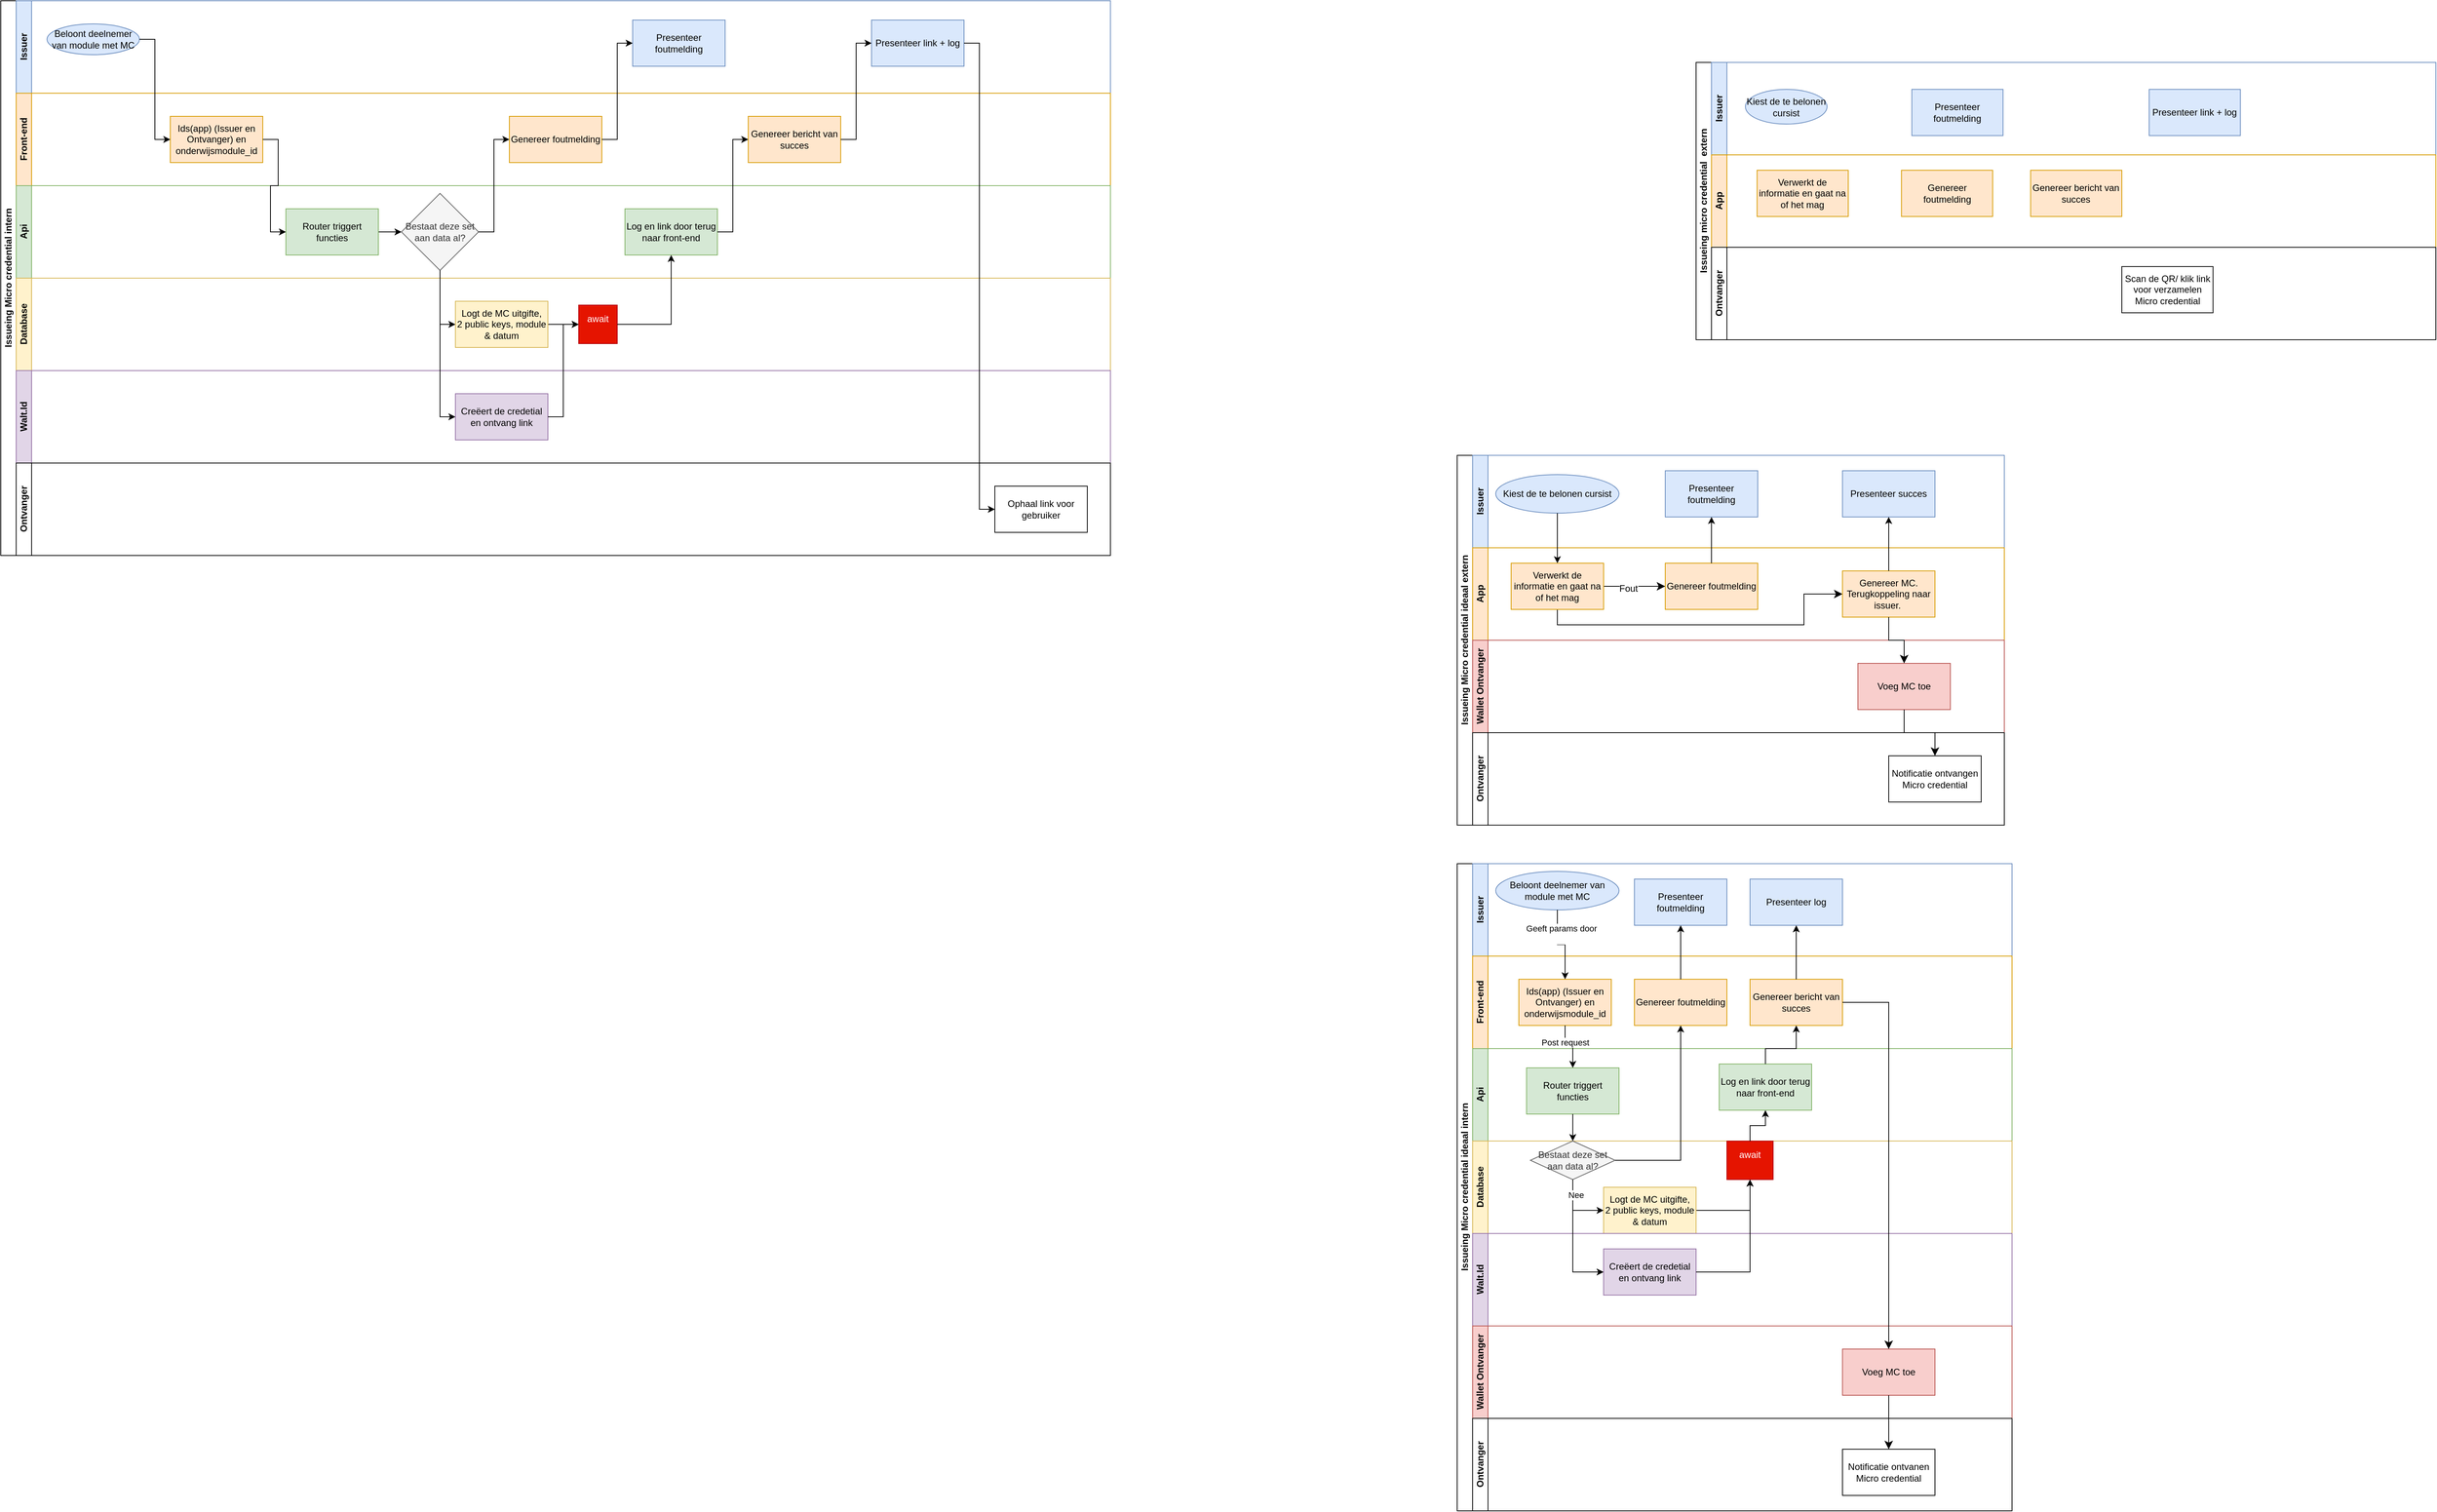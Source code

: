 <mxfile version="24.4.12" type="github">
  <diagram name="Pagina-1" id="NsCIWlI-wsy2xXNKLtzi">
    <mxGraphModel dx="1551" dy="253" grid="1" gridSize="10" guides="1" tooltips="1" connect="1" arrows="1" fold="1" page="1" pageScale="1" pageWidth="827" pageHeight="1169" math="0" shadow="0">
      <root>
        <mxCell id="0" />
        <mxCell id="1" parent="0" />
        <mxCell id="zvpY97_QarNmOb90CFdL-1" value="Issueing Micro credential intern" style="swimlane;childLayout=stackLayout;resizeParent=1;resizeParentMax=0;horizontal=0;startSize=20;horizontalStack=0;html=1;" parent="1" vertex="1">
          <mxGeometry x="-720" y="360" width="1440" height="720" as="geometry" />
        </mxCell>
        <mxCell id="zvpY97_QarNmOb90CFdL-2" value="Issuer" style="swimlane;startSize=20;horizontal=0;html=1;fillColor=#dae8fc;strokeColor=#6c8ebf;" parent="zvpY97_QarNmOb90CFdL-1" vertex="1">
          <mxGeometry x="20" width="1420" height="120" as="geometry" />
        </mxCell>
        <mxCell id="zvpY97_QarNmOb90CFdL-3" value="Beloont deelnemer van module met MC" style="ellipse;whiteSpace=wrap;html=1;fillColor=#dae8fc;strokeColor=#6c8ebf;" parent="zvpY97_QarNmOb90CFdL-2" vertex="1">
          <mxGeometry x="40" y="30" width="120" height="40" as="geometry" />
        </mxCell>
        <mxCell id="zvpY97_QarNmOb90CFdL-4" value="Presenteer foutmelding" style="whiteSpace=wrap;html=1;fillColor=#dae8fc;strokeColor=#6c8ebf;rounded=0;" parent="zvpY97_QarNmOb90CFdL-2" vertex="1">
          <mxGeometry x="800" y="25" width="120" height="60" as="geometry" />
        </mxCell>
        <mxCell id="zvpY97_QarNmOb90CFdL-5" value="Presenteer link + log" style="whiteSpace=wrap;html=1;fillColor=#dae8fc;strokeColor=#6c8ebf;rounded=0;" parent="zvpY97_QarNmOb90CFdL-2" vertex="1">
          <mxGeometry x="1110" y="25" width="120" height="60" as="geometry" />
        </mxCell>
        <mxCell id="zvpY97_QarNmOb90CFdL-6" value="Front-end" style="swimlane;startSize=20;horizontal=0;html=1;fillColor=#ffe6cc;strokeColor=#d79b00;" parent="zvpY97_QarNmOb90CFdL-1" vertex="1">
          <mxGeometry x="20" y="120" width="1420" height="120" as="geometry" />
        </mxCell>
        <mxCell id="zvpY97_QarNmOb90CFdL-7" value="Ids(app) (Issuer en Ontvanger) en onderwijsmodule_id" style="rounded=0;whiteSpace=wrap;html=1;fillColor=#ffe6cc;strokeColor=#d79b00;" parent="zvpY97_QarNmOb90CFdL-6" vertex="1">
          <mxGeometry x="200" y="30" width="120" height="60" as="geometry" />
        </mxCell>
        <mxCell id="zvpY97_QarNmOb90CFdL-8" value="Genereer foutmelding" style="whiteSpace=wrap;html=1;fillColor=#ffe6cc;strokeColor=#d79b00;rounded=0;" parent="zvpY97_QarNmOb90CFdL-6" vertex="1">
          <mxGeometry x="640" y="30" width="120" height="60" as="geometry" />
        </mxCell>
        <mxCell id="zvpY97_QarNmOb90CFdL-9" value="Genereer bericht van succes" style="whiteSpace=wrap;html=1;fillColor=#ffe6cc;strokeColor=#d79b00;rounded=0;" parent="zvpY97_QarNmOb90CFdL-6" vertex="1">
          <mxGeometry x="950" y="30" width="120" height="60" as="geometry" />
        </mxCell>
        <mxCell id="zvpY97_QarNmOb90CFdL-11" value="Api" style="swimlane;startSize=20;horizontal=0;html=1;fillColor=#d5e8d4;strokeColor=#82b366;" parent="zvpY97_QarNmOb90CFdL-1" vertex="1">
          <mxGeometry x="20" y="240" width="1420" height="120" as="geometry" />
        </mxCell>
        <mxCell id="EHAu2jdZxgm3HHLdkp7--11" style="edgeStyle=orthogonalEdgeStyle;rounded=0;orthogonalLoop=1;jettySize=auto;html=1;entryX=0;entryY=0.5;entryDx=0;entryDy=0;" edge="1" parent="zvpY97_QarNmOb90CFdL-11" source="zvpY97_QarNmOb90CFdL-14" target="zvpY97_QarNmOb90CFdL-19">
          <mxGeometry relative="1" as="geometry" />
        </mxCell>
        <mxCell id="zvpY97_QarNmOb90CFdL-14" value="Router triggert functies" style="rounded=0;whiteSpace=wrap;html=1;fillColor=#d5e8d4;strokeColor=#82b366;" parent="zvpY97_QarNmOb90CFdL-11" vertex="1">
          <mxGeometry x="350" y="30" width="120" height="60" as="geometry" />
        </mxCell>
        <mxCell id="zvpY97_QarNmOb90CFdL-15" value="Log en link door terug naar front-end" style="whiteSpace=wrap;html=1;fillColor=#d5e8d4;strokeColor=#82b366;rounded=0;" parent="zvpY97_QarNmOb90CFdL-11" vertex="1">
          <mxGeometry x="790" y="30" width="120" height="60" as="geometry" />
        </mxCell>
        <mxCell id="zvpY97_QarNmOb90CFdL-19" value="Bestaat deze set aan data al?" style="rhombus;whiteSpace=wrap;html=1;fillColor=#f5f5f5;strokeColor=#666666;rounded=0;fontColor=#333333;" parent="zvpY97_QarNmOb90CFdL-11" vertex="1">
          <mxGeometry x="500" y="10" width="100" height="100" as="geometry" />
        </mxCell>
        <mxCell id="zvpY97_QarNmOb90CFdL-16" value="Database" style="swimlane;startSize=20;horizontal=0;html=1;fillColor=#fff2cc;strokeColor=#d6b656;" parent="zvpY97_QarNmOb90CFdL-1" vertex="1">
          <mxGeometry x="20" y="360" width="1420" height="120" as="geometry" />
        </mxCell>
        <mxCell id="EHAu2jdZxgm3HHLdkp7--20" value="" style="edgeStyle=orthogonalEdgeStyle;rounded=0;orthogonalLoop=1;jettySize=auto;html=1;" edge="1" parent="zvpY97_QarNmOb90CFdL-16" source="zvpY97_QarNmOb90CFdL-18" target="zvpY97_QarNmOb90CFdL-21">
          <mxGeometry relative="1" as="geometry" />
        </mxCell>
        <mxCell id="zvpY97_QarNmOb90CFdL-18" value="Logt de MC uitgifte,&lt;br&gt;2 public keys, module &amp;amp;&amp;nbsp;&lt;span style=&quot;background-color: initial;&quot;&gt;datum&lt;/span&gt;" style="rounded=0;whiteSpace=wrap;html=1;fillColor=#fff2cc;strokeColor=#d6b656;" parent="zvpY97_QarNmOb90CFdL-16" vertex="1">
          <mxGeometry x="570" y="30" width="120" height="60" as="geometry" />
        </mxCell>
        <mxCell id="zvpY97_QarNmOb90CFdL-21" value="await&lt;div&gt;&lt;br&gt;&lt;/div&gt;" style="whiteSpace=wrap;html=1;fillColor=#e51400;strokeColor=#B20000;rounded=0;fontColor=#ffffff;" parent="zvpY97_QarNmOb90CFdL-16" vertex="1">
          <mxGeometry x="730" y="35" width="50" height="50" as="geometry" />
        </mxCell>
        <mxCell id="zvpY97_QarNmOb90CFdL-22" value="Walt.Id" style="swimlane;startSize=20;horizontal=0;html=1;fillColor=#e1d5e7;strokeColor=#9673a6;" parent="zvpY97_QarNmOb90CFdL-1" vertex="1">
          <mxGeometry x="20" y="480" width="1420" height="120" as="geometry" />
        </mxCell>
        <mxCell id="zvpY97_QarNmOb90CFdL-23" value="Creëert de credetial en ontvang link" style="rounded=0;whiteSpace=wrap;html=1;fillColor=#e1d5e7;strokeColor=#9673a6;" parent="zvpY97_QarNmOb90CFdL-22" vertex="1">
          <mxGeometry x="570" y="30" width="120" height="60" as="geometry" />
        </mxCell>
        <mxCell id="zvpY97_QarNmOb90CFdL-24" value="&lt;span style=&quot;color: rgb(0, 0, 0); font-family: Helvetica; font-size: 12px; font-style: normal; font-variant-ligatures: normal; font-variant-caps: normal; font-weight: 700; letter-spacing: normal; orphans: 2; text-align: center; text-indent: 0px; text-transform: none; widows: 2; word-spacing: 0px; -webkit-text-stroke-width: 0px; white-space: nowrap; background-color: rgb(251, 251, 251); text-decoration-thickness: initial; text-decoration-style: initial; text-decoration-color: initial; display: inline !important; float: none;&quot;&gt;Ontvanger&lt;/span&gt;" style="swimlane;startSize=20;horizontal=0;html=1;" parent="zvpY97_QarNmOb90CFdL-1" vertex="1">
          <mxGeometry x="20" y="600" width="1420" height="120" as="geometry" />
        </mxCell>
        <mxCell id="zvpY97_QarNmOb90CFdL-25" value="Ophaal link voor gebruiker" style="rounded=0;whiteSpace=wrap;html=1;" parent="zvpY97_QarNmOb90CFdL-24" vertex="1">
          <mxGeometry x="1270" y="30.0" width="120" height="60" as="geometry" />
        </mxCell>
        <mxCell id="EHAu2jdZxgm3HHLdkp7--5" style="edgeStyle=orthogonalEdgeStyle;rounded=0;orthogonalLoop=1;jettySize=auto;html=1;entryX=0;entryY=0.5;entryDx=0;entryDy=0;" edge="1" parent="zvpY97_QarNmOb90CFdL-1" source="zvpY97_QarNmOb90CFdL-7" target="zvpY97_QarNmOb90CFdL-14">
          <mxGeometry relative="1" as="geometry" />
        </mxCell>
        <mxCell id="EHAu2jdZxgm3HHLdkp7--13" style="edgeStyle=orthogonalEdgeStyle;rounded=0;orthogonalLoop=1;jettySize=auto;html=1;entryX=0;entryY=0.5;entryDx=0;entryDy=0;" edge="1" parent="zvpY97_QarNmOb90CFdL-1" source="zvpY97_QarNmOb90CFdL-19" target="zvpY97_QarNmOb90CFdL-8">
          <mxGeometry relative="1" as="geometry" />
        </mxCell>
        <mxCell id="EHAu2jdZxgm3HHLdkp7--14" style="edgeStyle=orthogonalEdgeStyle;rounded=0;orthogonalLoop=1;jettySize=auto;html=1;entryX=0;entryY=0.5;entryDx=0;entryDy=0;" edge="1" parent="zvpY97_QarNmOb90CFdL-1" source="zvpY97_QarNmOb90CFdL-8" target="zvpY97_QarNmOb90CFdL-4">
          <mxGeometry relative="1" as="geometry" />
        </mxCell>
        <mxCell id="EHAu2jdZxgm3HHLdkp7--17" style="edgeStyle=orthogonalEdgeStyle;rounded=0;orthogonalLoop=1;jettySize=auto;html=1;entryX=0;entryY=0.5;entryDx=0;entryDy=0;" edge="1" parent="zvpY97_QarNmOb90CFdL-1" source="zvpY97_QarNmOb90CFdL-19" target="zvpY97_QarNmOb90CFdL-18">
          <mxGeometry relative="1" as="geometry" />
        </mxCell>
        <mxCell id="EHAu2jdZxgm3HHLdkp7--18" style="edgeStyle=orthogonalEdgeStyle;rounded=0;orthogonalLoop=1;jettySize=auto;html=1;exitX=0.5;exitY=1;exitDx=0;exitDy=0;entryX=0;entryY=0.5;entryDx=0;entryDy=0;" edge="1" parent="zvpY97_QarNmOb90CFdL-1" source="zvpY97_QarNmOb90CFdL-19" target="zvpY97_QarNmOb90CFdL-23">
          <mxGeometry relative="1" as="geometry" />
        </mxCell>
        <mxCell id="EHAu2jdZxgm3HHLdkp7--21" style="edgeStyle=orthogonalEdgeStyle;rounded=0;orthogonalLoop=1;jettySize=auto;html=1;entryX=0;entryY=0.5;entryDx=0;entryDy=0;" edge="1" parent="zvpY97_QarNmOb90CFdL-1" source="zvpY97_QarNmOb90CFdL-23" target="zvpY97_QarNmOb90CFdL-21">
          <mxGeometry relative="1" as="geometry" />
        </mxCell>
        <mxCell id="EHAu2jdZxgm3HHLdkp7--22" style="edgeStyle=orthogonalEdgeStyle;rounded=0;orthogonalLoop=1;jettySize=auto;html=1;entryX=0.5;entryY=1;entryDx=0;entryDy=0;" edge="1" parent="zvpY97_QarNmOb90CFdL-1" source="zvpY97_QarNmOb90CFdL-21" target="zvpY97_QarNmOb90CFdL-15">
          <mxGeometry relative="1" as="geometry" />
        </mxCell>
        <mxCell id="EHAu2jdZxgm3HHLdkp7--23" style="edgeStyle=orthogonalEdgeStyle;rounded=0;orthogonalLoop=1;jettySize=auto;html=1;entryX=0;entryY=0.5;entryDx=0;entryDy=0;" edge="1" parent="zvpY97_QarNmOb90CFdL-1" source="zvpY97_QarNmOb90CFdL-15" target="zvpY97_QarNmOb90CFdL-9">
          <mxGeometry relative="1" as="geometry" />
        </mxCell>
        <mxCell id="EHAu2jdZxgm3HHLdkp7--24" style="edgeStyle=orthogonalEdgeStyle;rounded=0;orthogonalLoop=1;jettySize=auto;html=1;entryX=0;entryY=0.5;entryDx=0;entryDy=0;" edge="1" parent="zvpY97_QarNmOb90CFdL-1" source="zvpY97_QarNmOb90CFdL-9" target="zvpY97_QarNmOb90CFdL-5">
          <mxGeometry relative="1" as="geometry" />
        </mxCell>
        <mxCell id="EHAu2jdZxgm3HHLdkp7--25" style="edgeStyle=orthogonalEdgeStyle;rounded=0;orthogonalLoop=1;jettySize=auto;html=1;entryX=0;entryY=0.5;entryDx=0;entryDy=0;" edge="1" parent="zvpY97_QarNmOb90CFdL-1" source="zvpY97_QarNmOb90CFdL-5" target="zvpY97_QarNmOb90CFdL-25">
          <mxGeometry relative="1" as="geometry" />
        </mxCell>
        <mxCell id="EHAu2jdZxgm3HHLdkp7--26" style="edgeStyle=orthogonalEdgeStyle;rounded=0;orthogonalLoop=1;jettySize=auto;html=1;entryX=0;entryY=0.5;entryDx=0;entryDy=0;" edge="1" parent="zvpY97_QarNmOb90CFdL-1" source="zvpY97_QarNmOb90CFdL-3" target="zvpY97_QarNmOb90CFdL-7">
          <mxGeometry relative="1" as="geometry" />
        </mxCell>
        <mxCell id="zvpY97_QarNmOb90CFdL-39" value="Issueing Micro credential ideaal intern" style="swimlane;childLayout=stackLayout;resizeParent=1;resizeParentMax=0;horizontal=0;startSize=20;horizontalStack=0;html=1;" parent="1" vertex="1">
          <mxGeometry x="1170" y="1480" width="720" height="840" as="geometry" />
        </mxCell>
        <mxCell id="zvpY97_QarNmOb90CFdL-40" value="Issuer" style="swimlane;startSize=20;horizontal=0;html=1;fillColor=#dae8fc;strokeColor=#6c8ebf;" parent="zvpY97_QarNmOb90CFdL-39" vertex="1">
          <mxGeometry x="20" width="700" height="120" as="geometry" />
        </mxCell>
        <mxCell id="zvpY97_QarNmOb90CFdL-41" value="Beloont deelnemer van module met MC" style="ellipse;whiteSpace=wrap;html=1;fillColor=#dae8fc;strokeColor=#6c8ebf;" parent="zvpY97_QarNmOb90CFdL-40" vertex="1">
          <mxGeometry x="30" y="10" width="160" height="50" as="geometry" />
        </mxCell>
        <mxCell id="zvpY97_QarNmOb90CFdL-42" value="Presenteer foutmelding" style="whiteSpace=wrap;html=1;fillColor=#dae8fc;strokeColor=#6c8ebf;rounded=0;" parent="zvpY97_QarNmOb90CFdL-40" vertex="1">
          <mxGeometry x="210" y="20" width="120" height="60" as="geometry" />
        </mxCell>
        <mxCell id="zvpY97_QarNmOb90CFdL-43" value="Presenteer log" style="whiteSpace=wrap;html=1;fillColor=#dae8fc;strokeColor=#6c8ebf;rounded=0;" parent="zvpY97_QarNmOb90CFdL-40" vertex="1">
          <mxGeometry x="360" y="20" width="120" height="60" as="geometry" />
        </mxCell>
        <mxCell id="zvpY97_QarNmOb90CFdL-44" value="Front-end" style="swimlane;startSize=20;horizontal=0;html=1;fillColor=#ffe6cc;strokeColor=#d79b00;" parent="zvpY97_QarNmOb90CFdL-39" vertex="1">
          <mxGeometry x="20" y="120" width="700" height="120" as="geometry" />
        </mxCell>
        <mxCell id="zvpY97_QarNmOb90CFdL-45" value="Ids(app) (Issuer en Ontvanger) en onderwijsmodule_id" style="rounded=0;whiteSpace=wrap;html=1;fillColor=#ffe6cc;strokeColor=#d79b00;" parent="zvpY97_QarNmOb90CFdL-44" vertex="1">
          <mxGeometry x="60" y="30" width="120" height="60" as="geometry" />
        </mxCell>
        <mxCell id="zvpY97_QarNmOb90CFdL-46" value="Genereer foutmelding" style="whiteSpace=wrap;html=1;fillColor=#ffe6cc;strokeColor=#d79b00;rounded=0;" parent="zvpY97_QarNmOb90CFdL-44" vertex="1">
          <mxGeometry x="210" y="30" width="120" height="60" as="geometry" />
        </mxCell>
        <mxCell id="zvpY97_QarNmOb90CFdL-47" value="Genereer bericht van succes" style="whiteSpace=wrap;html=1;fillColor=#ffe6cc;strokeColor=#d79b00;rounded=0;" parent="zvpY97_QarNmOb90CFdL-44" vertex="1">
          <mxGeometry x="360" y="30" width="120" height="60" as="geometry" />
        </mxCell>
        <mxCell id="zvpY97_QarNmOb90CFdL-48" value="Api" style="swimlane;startSize=20;horizontal=0;html=1;fillColor=#d5e8d4;strokeColor=#82b366;" parent="zvpY97_QarNmOb90CFdL-39" vertex="1">
          <mxGeometry x="20" y="240" width="700" height="120" as="geometry" />
        </mxCell>
        <mxCell id="zvpY97_QarNmOb90CFdL-49" value="Router triggert functies" style="rounded=0;whiteSpace=wrap;html=1;fillColor=#d5e8d4;strokeColor=#82b366;" parent="zvpY97_QarNmOb90CFdL-48" vertex="1">
          <mxGeometry x="70" y="25" width="120" height="60" as="geometry" />
        </mxCell>
        <mxCell id="zvpY97_QarNmOb90CFdL-50" value="Log en link door terug naar front-end" style="whiteSpace=wrap;html=1;fillColor=#d5e8d4;strokeColor=#82b366;rounded=0;" parent="zvpY97_QarNmOb90CFdL-48" vertex="1">
          <mxGeometry x="320" y="20" width="120" height="60" as="geometry" />
        </mxCell>
        <mxCell id="zvpY97_QarNmOb90CFdL-51" value="Database" style="swimlane;startSize=20;horizontal=0;html=1;fillColor=#fff2cc;strokeColor=#d6b656;" parent="zvpY97_QarNmOb90CFdL-39" vertex="1">
          <mxGeometry x="20" y="360" width="700" height="120" as="geometry" />
        </mxCell>
        <mxCell id="zvpY97_QarNmOb90CFdL-52" style="edgeStyle=orthogonalEdgeStyle;rounded=0;orthogonalLoop=1;jettySize=auto;html=1;entryX=0.5;entryY=1;entryDx=0;entryDy=0;" parent="zvpY97_QarNmOb90CFdL-51" source="zvpY97_QarNmOb90CFdL-53" target="zvpY97_QarNmOb90CFdL-56" edge="1">
          <mxGeometry relative="1" as="geometry" />
        </mxCell>
        <mxCell id="zvpY97_QarNmOb90CFdL-53" value="Logt de MC uitgifte,&lt;br&gt;2 public keys, module &amp;amp;&amp;nbsp;&lt;span style=&quot;background-color: initial;&quot;&gt;datum&lt;/span&gt;" style="rounded=0;whiteSpace=wrap;html=1;fillColor=#fff2cc;strokeColor=#d6b656;" parent="zvpY97_QarNmOb90CFdL-51" vertex="1">
          <mxGeometry x="170" y="60" width="120" height="60" as="geometry" />
        </mxCell>
        <mxCell id="zvpY97_QarNmOb90CFdL-54" value="Bestaat deze set aan data al?" style="rhombus;whiteSpace=wrap;html=1;fillColor=#f5f5f5;strokeColor=#666666;rounded=0;fontColor=#333333;" parent="zvpY97_QarNmOb90CFdL-51" vertex="1">
          <mxGeometry x="75" width="110" height="50" as="geometry" />
        </mxCell>
        <mxCell id="zvpY97_QarNmOb90CFdL-55" style="edgeStyle=orthogonalEdgeStyle;rounded=0;orthogonalLoop=1;jettySize=auto;html=1;entryX=0;entryY=0.5;entryDx=0;entryDy=0;" parent="zvpY97_QarNmOb90CFdL-51" source="zvpY97_QarNmOb90CFdL-54" target="zvpY97_QarNmOb90CFdL-53" edge="1">
          <mxGeometry relative="1" as="geometry" />
        </mxCell>
        <mxCell id="zvpY97_QarNmOb90CFdL-56" value="await&lt;div&gt;&lt;br&gt;&lt;/div&gt;" style="whiteSpace=wrap;html=1;fillColor=#e51400;strokeColor=#B20000;rounded=0;fontColor=#ffffff;" parent="zvpY97_QarNmOb90CFdL-51" vertex="1">
          <mxGeometry x="330" width="60" height="50" as="geometry" />
        </mxCell>
        <mxCell id="zvpY97_QarNmOb90CFdL-57" value="Walt.Id" style="swimlane;startSize=20;horizontal=0;html=1;fillColor=#e1d5e7;strokeColor=#9673a6;" parent="zvpY97_QarNmOb90CFdL-39" vertex="1">
          <mxGeometry x="20" y="480" width="700" height="120" as="geometry" />
        </mxCell>
        <mxCell id="zvpY97_QarNmOb90CFdL-58" value="Creëert de credetial en ontvang link" style="rounded=0;whiteSpace=wrap;html=1;fillColor=#e1d5e7;strokeColor=#9673a6;" parent="zvpY97_QarNmOb90CFdL-57" vertex="1">
          <mxGeometry x="170" y="20" width="120" height="60" as="geometry" />
        </mxCell>
        <mxCell id="zvpY97_QarNmOb90CFdL-59" value="Wallet Ontvanger" style="swimlane;startSize=20;horizontal=0;html=1;fillColor=#f8cecc;strokeColor=#b85450;" parent="zvpY97_QarNmOb90CFdL-39" vertex="1">
          <mxGeometry x="20" y="600" width="700" height="120" as="geometry" />
        </mxCell>
        <mxCell id="zvpY97_QarNmOb90CFdL-60" value="Voeg MC toe" style="whiteSpace=wrap;html=1;fillColor=#f8cecc;strokeColor=#b85450;rounded=0;" parent="zvpY97_QarNmOb90CFdL-59" vertex="1">
          <mxGeometry x="480" y="30" width="120" height="60" as="geometry" />
        </mxCell>
        <mxCell id="zvpY97_QarNmOb90CFdL-61" value="&lt;span style=&quot;color: rgb(0, 0, 0); font-family: Helvetica; font-size: 12px; font-style: normal; font-variant-ligatures: normal; font-variant-caps: normal; font-weight: 700; letter-spacing: normal; orphans: 2; text-align: center; text-indent: 0px; text-transform: none; widows: 2; word-spacing: 0px; -webkit-text-stroke-width: 0px; white-space: nowrap; background-color: rgb(251, 251, 251); text-decoration-thickness: initial; text-decoration-style: initial; text-decoration-color: initial; display: inline !important; float: none;&quot;&gt;Ontvanger&lt;/span&gt;" style="swimlane;startSize=20;horizontal=0;html=1;" parent="zvpY97_QarNmOb90CFdL-39" vertex="1">
          <mxGeometry x="20" y="720" width="700" height="120" as="geometry" />
        </mxCell>
        <mxCell id="zvpY97_QarNmOb90CFdL-62" value="Notificatie ontvanen Micro credential" style="whiteSpace=wrap;html=1;rounded=0;" parent="zvpY97_QarNmOb90CFdL-61" vertex="1">
          <mxGeometry x="480" y="40" width="120" height="60" as="geometry" />
        </mxCell>
        <mxCell id="zvpY97_QarNmOb90CFdL-63" style="edgeStyle=orthogonalEdgeStyle;rounded=0;orthogonalLoop=1;jettySize=auto;html=1;entryX=0.5;entryY=0;entryDx=0;entryDy=0;" parent="zvpY97_QarNmOb90CFdL-39" source="zvpY97_QarNmOb90CFdL-41" target="zvpY97_QarNmOb90CFdL-45" edge="1">
          <mxGeometry relative="1" as="geometry" />
        </mxCell>
        <mxCell id="zvpY97_QarNmOb90CFdL-64" value="Geeft params door&lt;div&gt;&lt;br&gt;&lt;/div&gt;" style="edgeLabel;html=1;align=center;verticalAlign=middle;resizable=0;points=[];" parent="zvpY97_QarNmOb90CFdL-63" vertex="1" connectable="0">
          <mxGeometry x="-0.376" y="5" relative="1" as="geometry">
            <mxPoint as="offset" />
          </mxGeometry>
        </mxCell>
        <mxCell id="zvpY97_QarNmOb90CFdL-65" value="" style="edgeStyle=orthogonalEdgeStyle;rounded=0;orthogonalLoop=1;jettySize=auto;html=1;" parent="zvpY97_QarNmOb90CFdL-39" source="zvpY97_QarNmOb90CFdL-45" target="zvpY97_QarNmOb90CFdL-49" edge="1">
          <mxGeometry relative="1" as="geometry" />
        </mxCell>
        <mxCell id="zvpY97_QarNmOb90CFdL-66" value="Post request" style="edgeLabel;html=1;align=center;verticalAlign=middle;resizable=0;points=[];" parent="zvpY97_QarNmOb90CFdL-65" vertex="1" connectable="0">
          <mxGeometry x="-0.227" relative="1" as="geometry">
            <mxPoint y="-3" as="offset" />
          </mxGeometry>
        </mxCell>
        <mxCell id="zvpY97_QarNmOb90CFdL-67" value="" style="edgeStyle=orthogonalEdgeStyle;rounded=0;orthogonalLoop=1;jettySize=auto;html=1;" parent="zvpY97_QarNmOb90CFdL-39" source="zvpY97_QarNmOb90CFdL-49" target="zvpY97_QarNmOb90CFdL-54" edge="1">
          <mxGeometry relative="1" as="geometry" />
        </mxCell>
        <mxCell id="zvpY97_QarNmOb90CFdL-68" style="edgeStyle=orthogonalEdgeStyle;rounded=0;orthogonalLoop=1;jettySize=auto;html=1;entryX=0;entryY=0.5;entryDx=0;entryDy=0;" parent="zvpY97_QarNmOb90CFdL-39" source="zvpY97_QarNmOb90CFdL-54" target="zvpY97_QarNmOb90CFdL-58" edge="1">
          <mxGeometry relative="1" as="geometry" />
        </mxCell>
        <mxCell id="zvpY97_QarNmOb90CFdL-69" value="Nee" style="edgeLabel;html=1;align=center;verticalAlign=middle;resizable=0;points=[];" parent="zvpY97_QarNmOb90CFdL-68" vertex="1" connectable="0">
          <mxGeometry x="-0.747" y="4" relative="1" as="geometry">
            <mxPoint as="offset" />
          </mxGeometry>
        </mxCell>
        <mxCell id="zvpY97_QarNmOb90CFdL-70" value="" style="edgeStyle=orthogonalEdgeStyle;rounded=0;orthogonalLoop=1;jettySize=auto;html=1;" parent="zvpY97_QarNmOb90CFdL-39" source="zvpY97_QarNmOb90CFdL-54" target="zvpY97_QarNmOb90CFdL-46" edge="1">
          <mxGeometry relative="1" as="geometry" />
        </mxCell>
        <mxCell id="zvpY97_QarNmOb90CFdL-71" value="" style="edgeStyle=orthogonalEdgeStyle;rounded=0;orthogonalLoop=1;jettySize=auto;html=1;" parent="zvpY97_QarNmOb90CFdL-39" source="zvpY97_QarNmOb90CFdL-46" target="zvpY97_QarNmOb90CFdL-42" edge="1">
          <mxGeometry relative="1" as="geometry" />
        </mxCell>
        <mxCell id="zvpY97_QarNmOb90CFdL-72" value="" style="edgeStyle=orthogonalEdgeStyle;rounded=0;orthogonalLoop=1;jettySize=auto;html=1;" parent="zvpY97_QarNmOb90CFdL-39" source="zvpY97_QarNmOb90CFdL-56" target="zvpY97_QarNmOb90CFdL-50" edge="1">
          <mxGeometry relative="1" as="geometry" />
        </mxCell>
        <mxCell id="zvpY97_QarNmOb90CFdL-73" style="edgeStyle=orthogonalEdgeStyle;rounded=0;orthogonalLoop=1;jettySize=auto;html=1;entryX=0.5;entryY=1;entryDx=0;entryDy=0;" parent="zvpY97_QarNmOb90CFdL-39" source="zvpY97_QarNmOb90CFdL-58" target="zvpY97_QarNmOb90CFdL-56" edge="1">
          <mxGeometry relative="1" as="geometry">
            <mxPoint x="430" y="420" as="targetPoint" />
          </mxGeometry>
        </mxCell>
        <mxCell id="zvpY97_QarNmOb90CFdL-74" value="" style="edgeStyle=orthogonalEdgeStyle;rounded=0;orthogonalLoop=1;jettySize=auto;html=1;" parent="zvpY97_QarNmOb90CFdL-39" source="zvpY97_QarNmOb90CFdL-50" target="zvpY97_QarNmOb90CFdL-47" edge="1">
          <mxGeometry relative="1" as="geometry">
            <Array as="points">
              <mxPoint x="400" y="240" />
              <mxPoint x="440" y="240" />
            </Array>
          </mxGeometry>
        </mxCell>
        <mxCell id="zvpY97_QarNmOb90CFdL-75" value="" style="edgeStyle=orthogonalEdgeStyle;rounded=0;orthogonalLoop=1;jettySize=auto;html=1;" parent="zvpY97_QarNmOb90CFdL-39" source="zvpY97_QarNmOb90CFdL-47" target="zvpY97_QarNmOb90CFdL-43" edge="1">
          <mxGeometry relative="1" as="geometry" />
        </mxCell>
        <mxCell id="zvpY97_QarNmOb90CFdL-76" style="edgeStyle=orthogonalEdgeStyle;rounded=0;orthogonalLoop=1;jettySize=auto;html=1;entryX=0.5;entryY=0;entryDx=0;entryDy=0;fontSize=12;startSize=8;endSize=8;exitX=1;exitY=0.5;exitDx=0;exitDy=0;" parent="zvpY97_QarNmOb90CFdL-39" source="zvpY97_QarNmOb90CFdL-47" target="zvpY97_QarNmOb90CFdL-60" edge="1">
          <mxGeometry relative="1" as="geometry">
            <Array as="points">
              <mxPoint x="560" y="180" />
            </Array>
          </mxGeometry>
        </mxCell>
        <mxCell id="zvpY97_QarNmOb90CFdL-77" style="edgeStyle=orthogonalEdgeStyle;rounded=0;orthogonalLoop=1;jettySize=auto;html=1;entryX=0.5;entryY=0;entryDx=0;entryDy=0;fontSize=12;startSize=8;endSize=8;" parent="zvpY97_QarNmOb90CFdL-39" source="zvpY97_QarNmOb90CFdL-60" target="zvpY97_QarNmOb90CFdL-62" edge="1">
          <mxGeometry relative="1" as="geometry" />
        </mxCell>
        <mxCell id="zvpY97_QarNmOb90CFdL-108" value="Issueing Micro credential ideaal extern" style="swimlane;childLayout=stackLayout;resizeParent=1;resizeParentMax=0;horizontal=0;startSize=20;horizontalStack=0;html=1;" parent="1" vertex="1">
          <mxGeometry x="1170" y="950" width="710" height="480" as="geometry" />
        </mxCell>
        <mxCell id="zvpY97_QarNmOb90CFdL-109" value="Issuer" style="swimlane;startSize=20;horizontal=0;html=1;fillColor=#dae8fc;strokeColor=#6c8ebf;" parent="zvpY97_QarNmOb90CFdL-108" vertex="1">
          <mxGeometry x="20" width="690" height="120" as="geometry" />
        </mxCell>
        <mxCell id="zvpY97_QarNmOb90CFdL-110" value="Kiest de te belonen cursist" style="ellipse;whiteSpace=wrap;html=1;fillColor=#dae8fc;strokeColor=#6c8ebf;" parent="zvpY97_QarNmOb90CFdL-109" vertex="1">
          <mxGeometry x="30" y="25" width="160" height="50" as="geometry" />
        </mxCell>
        <mxCell id="zvpY97_QarNmOb90CFdL-111" value="Presenteer foutmelding" style="whiteSpace=wrap;html=1;fillColor=#dae8fc;strokeColor=#6c8ebf;rounded=0;" parent="zvpY97_QarNmOb90CFdL-109" vertex="1">
          <mxGeometry x="250" y="20" width="120" height="60" as="geometry" />
        </mxCell>
        <mxCell id="zvpY97_QarNmOb90CFdL-112" value="Presenteer succes" style="whiteSpace=wrap;html=1;fillColor=#dae8fc;strokeColor=#6c8ebf;rounded=0;" parent="zvpY97_QarNmOb90CFdL-109" vertex="1">
          <mxGeometry x="480" y="20" width="120" height="60" as="geometry" />
        </mxCell>
        <mxCell id="zvpY97_QarNmOb90CFdL-113" value="App" style="swimlane;startSize=20;horizontal=0;html=1;fillColor=#ffe6cc;strokeColor=#d79b00;" parent="zvpY97_QarNmOb90CFdL-108" vertex="1">
          <mxGeometry x="20" y="120" width="690" height="120" as="geometry" />
        </mxCell>
        <mxCell id="zvpY97_QarNmOb90CFdL-114" style="edgeStyle=none;curved=1;rounded=0;orthogonalLoop=1;jettySize=auto;html=1;entryX=0;entryY=0.5;entryDx=0;entryDy=0;fontSize=12;startSize=8;endSize=8;" parent="zvpY97_QarNmOb90CFdL-113" source="zvpY97_QarNmOb90CFdL-117" target="zvpY97_QarNmOb90CFdL-118" edge="1">
          <mxGeometry relative="1" as="geometry" />
        </mxCell>
        <mxCell id="zvpY97_QarNmOb90CFdL-115" value="Fout" style="edgeLabel;html=1;align=center;verticalAlign=middle;resizable=0;points=[];fontSize=12;" parent="zvpY97_QarNmOb90CFdL-114" vertex="1" connectable="0">
          <mxGeometry x="-0.216" y="-3" relative="1" as="geometry">
            <mxPoint as="offset" />
          </mxGeometry>
        </mxCell>
        <mxCell id="zvpY97_QarNmOb90CFdL-116" style="edgeStyle=orthogonalEdgeStyle;rounded=0;orthogonalLoop=1;jettySize=auto;html=1;entryX=0;entryY=0.5;entryDx=0;entryDy=0;fontSize=12;startSize=8;endSize=8;exitX=0.5;exitY=1;exitDx=0;exitDy=0;" parent="zvpY97_QarNmOb90CFdL-113" source="zvpY97_QarNmOb90CFdL-117" target="zvpY97_QarNmOb90CFdL-119" edge="1">
          <mxGeometry relative="1" as="geometry">
            <Array as="points">
              <mxPoint x="110" y="100" />
              <mxPoint x="430" y="100" />
              <mxPoint x="430" y="60" />
            </Array>
          </mxGeometry>
        </mxCell>
        <mxCell id="zvpY97_QarNmOb90CFdL-117" value="Verwerkt de informatie en gaat na of het mag" style="rounded=0;whiteSpace=wrap;html=1;fillColor=#ffe6cc;strokeColor=#d79b00;" parent="zvpY97_QarNmOb90CFdL-113" vertex="1">
          <mxGeometry x="50" y="20" width="120" height="60" as="geometry" />
        </mxCell>
        <mxCell id="zvpY97_QarNmOb90CFdL-118" value="Genereer foutmelding" style="whiteSpace=wrap;html=1;fillColor=#ffe6cc;strokeColor=#d79b00;rounded=0;" parent="zvpY97_QarNmOb90CFdL-113" vertex="1">
          <mxGeometry x="250" y="20" width="120" height="60" as="geometry" />
        </mxCell>
        <mxCell id="zvpY97_QarNmOb90CFdL-119" value="Genereer MC.&lt;br&gt;Terugkoppeling naar issuer.&amp;nbsp;" style="whiteSpace=wrap;html=1;fillColor=#ffe6cc;strokeColor=#d79b00;rounded=0;" parent="zvpY97_QarNmOb90CFdL-113" vertex="1">
          <mxGeometry x="480" y="30" width="120" height="60" as="geometry" />
        </mxCell>
        <mxCell id="zvpY97_QarNmOb90CFdL-120" value="Wallet Ontvanger" style="swimlane;startSize=20;horizontal=0;html=1;fillColor=#f8cecc;strokeColor=#b85450;" parent="zvpY97_QarNmOb90CFdL-108" vertex="1">
          <mxGeometry x="20" y="240" width="690" height="120" as="geometry" />
        </mxCell>
        <mxCell id="zvpY97_QarNmOb90CFdL-121" value="Voeg MC toe" style="whiteSpace=wrap;html=1;fillColor=#f8cecc;strokeColor=#b85450;rounded=0;" parent="zvpY97_QarNmOb90CFdL-120" vertex="1">
          <mxGeometry x="500" y="30" width="120" height="60" as="geometry" />
        </mxCell>
        <mxCell id="zvpY97_QarNmOb90CFdL-122" value="&lt;span style=&quot;color: rgb(0, 0, 0); font-family: Helvetica; font-size: 12px; font-style: normal; font-variant-ligatures: normal; font-variant-caps: normal; font-weight: 700; letter-spacing: normal; orphans: 2; text-align: center; text-indent: 0px; text-transform: none; widows: 2; word-spacing: 0px; -webkit-text-stroke-width: 0px; white-space: nowrap; background-color: rgb(251, 251, 251); text-decoration-thickness: initial; text-decoration-style: initial; text-decoration-color: initial; display: inline !important; float: none;&quot;&gt;Ontvanger&lt;/span&gt;" style="swimlane;startSize=20;horizontal=0;html=1;" parent="zvpY97_QarNmOb90CFdL-108" vertex="1">
          <mxGeometry x="20" y="360" width="690" height="120" as="geometry" />
        </mxCell>
        <mxCell id="zvpY97_QarNmOb90CFdL-123" value="Notificatie ontvangen Micro credential" style="whiteSpace=wrap;html=1;rounded=0;" parent="zvpY97_QarNmOb90CFdL-122" vertex="1">
          <mxGeometry x="540" y="30" width="120" height="60" as="geometry" />
        </mxCell>
        <mxCell id="zvpY97_QarNmOb90CFdL-124" style="edgeStyle=none;curved=1;rounded=0;orthogonalLoop=1;jettySize=auto;html=1;exitX=0.5;exitY=0;exitDx=0;exitDy=0;fontSize=12;startSize=8;endSize=8;" parent="zvpY97_QarNmOb90CFdL-122" source="zvpY97_QarNmOb90CFdL-123" target="zvpY97_QarNmOb90CFdL-123" edge="1">
          <mxGeometry relative="1" as="geometry" />
        </mxCell>
        <mxCell id="zvpY97_QarNmOb90CFdL-125" style="edgeStyle=orthogonalEdgeStyle;rounded=0;orthogonalLoop=1;jettySize=auto;html=1;entryX=0.5;entryY=0;entryDx=0;entryDy=0;" parent="zvpY97_QarNmOb90CFdL-108" source="zvpY97_QarNmOb90CFdL-110" target="zvpY97_QarNmOb90CFdL-117" edge="1">
          <mxGeometry relative="1" as="geometry" />
        </mxCell>
        <mxCell id="zvpY97_QarNmOb90CFdL-126" value="" style="edgeStyle=orthogonalEdgeStyle;rounded=0;orthogonalLoop=1;jettySize=auto;html=1;" parent="zvpY97_QarNmOb90CFdL-108" source="zvpY97_QarNmOb90CFdL-117" edge="1">
          <mxGeometry relative="1" as="geometry" />
        </mxCell>
        <mxCell id="zvpY97_QarNmOb90CFdL-127" value="Post request" style="edgeLabel;html=1;align=center;verticalAlign=middle;resizable=0;points=[];" parent="zvpY97_QarNmOb90CFdL-126" vertex="1" connectable="0">
          <mxGeometry x="-0.227" relative="1" as="geometry">
            <mxPoint y="-3" as="offset" />
          </mxGeometry>
        </mxCell>
        <mxCell id="zvpY97_QarNmOb90CFdL-128" value="" style="edgeStyle=orthogonalEdgeStyle;rounded=0;orthogonalLoop=1;jettySize=auto;html=1;" parent="zvpY97_QarNmOb90CFdL-108" edge="1">
          <mxGeometry relative="1" as="geometry" />
        </mxCell>
        <mxCell id="zvpY97_QarNmOb90CFdL-129" style="edgeStyle=orthogonalEdgeStyle;rounded=0;orthogonalLoop=1;jettySize=auto;html=1;entryX=0;entryY=0.5;entryDx=0;entryDy=0;" parent="zvpY97_QarNmOb90CFdL-108" edge="1">
          <mxGeometry relative="1" as="geometry" />
        </mxCell>
        <mxCell id="zvpY97_QarNmOb90CFdL-130" value="Nee" style="edgeLabel;html=1;align=center;verticalAlign=middle;resizable=0;points=[];" parent="zvpY97_QarNmOb90CFdL-129" vertex="1" connectable="0">
          <mxGeometry x="-0.747" y="4" relative="1" as="geometry">
            <mxPoint as="offset" />
          </mxGeometry>
        </mxCell>
        <mxCell id="zvpY97_QarNmOb90CFdL-131" value="" style="edgeStyle=orthogonalEdgeStyle;rounded=0;orthogonalLoop=1;jettySize=auto;html=1;" parent="zvpY97_QarNmOb90CFdL-108" target="zvpY97_QarNmOb90CFdL-118" edge="1">
          <mxGeometry relative="1" as="geometry" />
        </mxCell>
        <mxCell id="zvpY97_QarNmOb90CFdL-132" value="" style="edgeStyle=orthogonalEdgeStyle;rounded=0;orthogonalLoop=1;jettySize=auto;html=1;" parent="zvpY97_QarNmOb90CFdL-108" source="zvpY97_QarNmOb90CFdL-118" target="zvpY97_QarNmOb90CFdL-111" edge="1">
          <mxGeometry relative="1" as="geometry" />
        </mxCell>
        <mxCell id="zvpY97_QarNmOb90CFdL-133" value="" style="edgeStyle=orthogonalEdgeStyle;rounded=0;orthogonalLoop=1;jettySize=auto;html=1;" parent="zvpY97_QarNmOb90CFdL-108" edge="1">
          <mxGeometry relative="1" as="geometry" />
        </mxCell>
        <mxCell id="zvpY97_QarNmOb90CFdL-134" style="edgeStyle=orthogonalEdgeStyle;rounded=0;orthogonalLoop=1;jettySize=auto;html=1;entryX=0.5;entryY=1;entryDx=0;entryDy=0;" parent="zvpY97_QarNmOb90CFdL-108" edge="1">
          <mxGeometry relative="1" as="geometry">
            <mxPoint x="430" y="420" as="targetPoint" />
          </mxGeometry>
        </mxCell>
        <mxCell id="zvpY97_QarNmOb90CFdL-135" value="" style="edgeStyle=orthogonalEdgeStyle;rounded=0;orthogonalLoop=1;jettySize=auto;html=1;" parent="zvpY97_QarNmOb90CFdL-108" target="zvpY97_QarNmOb90CFdL-119" edge="1">
          <mxGeometry relative="1" as="geometry" />
        </mxCell>
        <mxCell id="zvpY97_QarNmOb90CFdL-136" value="" style="edgeStyle=orthogonalEdgeStyle;rounded=0;orthogonalLoop=1;jettySize=auto;html=1;" parent="zvpY97_QarNmOb90CFdL-108" source="zvpY97_QarNmOb90CFdL-119" target="zvpY97_QarNmOb90CFdL-112" edge="1">
          <mxGeometry relative="1" as="geometry" />
        </mxCell>
        <mxCell id="zvpY97_QarNmOb90CFdL-137" value="" style="edgeStyle=orthogonalEdgeStyle;rounded=0;orthogonalLoop=1;jettySize=auto;html=1;fontSize=12;startSize=8;endSize=8;" parent="zvpY97_QarNmOb90CFdL-108" source="zvpY97_QarNmOb90CFdL-121" target="zvpY97_QarNmOb90CFdL-123" edge="1">
          <mxGeometry relative="1" as="geometry" />
        </mxCell>
        <mxCell id="zvpY97_QarNmOb90CFdL-138" style="edgeStyle=orthogonalEdgeStyle;rounded=0;orthogonalLoop=1;jettySize=auto;html=1;entryX=0.5;entryY=0;entryDx=0;entryDy=0;fontSize=12;startSize=8;endSize=8;" parent="zvpY97_QarNmOb90CFdL-108" source="zvpY97_QarNmOb90CFdL-119" target="zvpY97_QarNmOb90CFdL-121" edge="1">
          <mxGeometry relative="1" as="geometry" />
        </mxCell>
        <mxCell id="zvpY97_QarNmOb90CFdL-78" value="Issueing micro credential&amp;nbsp; extern" style="swimlane;childLayout=stackLayout;resizeParent=1;resizeParentMax=0;horizontal=0;startSize=20;horizontalStack=0;html=1;" parent="1" vertex="1">
          <mxGeometry x="1480" y="440" width="960" height="360" as="geometry">
            <mxRectangle y="120" width="40" height="200" as="alternateBounds" />
          </mxGeometry>
        </mxCell>
        <mxCell id="zvpY97_QarNmOb90CFdL-79" value="Issuer" style="swimlane;startSize=20;horizontal=0;html=1;fillColor=#dae8fc;strokeColor=#6c8ebf;" parent="zvpY97_QarNmOb90CFdL-78" vertex="1">
          <mxGeometry x="20" width="940" height="120" as="geometry" />
        </mxCell>
        <mxCell id="zvpY97_QarNmOb90CFdL-80" value="Kiest de te belonen cursist" style="ellipse;whiteSpace=wrap;html=1;fillColor=#dae8fc;strokeColor=#6c8ebf;" parent="zvpY97_QarNmOb90CFdL-79" vertex="1">
          <mxGeometry x="44" y="35" width="106" height="45" as="geometry" />
        </mxCell>
        <mxCell id="zvpY97_QarNmOb90CFdL-81" value="Presenteer foutmelding" style="whiteSpace=wrap;html=1;fillColor=#dae8fc;strokeColor=#6c8ebf;rounded=0;" parent="zvpY97_QarNmOb90CFdL-79" vertex="1">
          <mxGeometry x="260.003" y="35" width="118.336" height="60" as="geometry" />
        </mxCell>
        <mxCell id="zvpY97_QarNmOb90CFdL-82" value="Presenteer link + log" style="whiteSpace=wrap;html=1;fillColor=#dae8fc;strokeColor=#6c8ebf;rounded=0;" parent="zvpY97_QarNmOb90CFdL-79" vertex="1">
          <mxGeometry x="568.005" y="35" width="118.336" height="60" as="geometry" />
        </mxCell>
        <mxCell id="zvpY97_QarNmOb90CFdL-83" value="App" style="swimlane;startSize=20;horizontal=0;html=1;fillColor=#ffe6cc;strokeColor=#d79b00;" parent="zvpY97_QarNmOb90CFdL-78" vertex="1">
          <mxGeometry x="20" y="120" width="940" height="120" as="geometry" />
        </mxCell>
        <mxCell id="zvpY97_QarNmOb90CFdL-87" value="Verwerkt de informatie en gaat na of het mag" style="rounded=0;whiteSpace=wrap;html=1;fillColor=#ffe6cc;strokeColor=#d79b00;" parent="zvpY97_QarNmOb90CFdL-83" vertex="1">
          <mxGeometry x="59.168" y="20" width="118.336" height="60" as="geometry" />
        </mxCell>
        <mxCell id="zvpY97_QarNmOb90CFdL-88" value="Genereer foutmelding" style="whiteSpace=wrap;html=1;fillColor=#ffe6cc;strokeColor=#d79b00;rounded=0;" parent="zvpY97_QarNmOb90CFdL-83" vertex="1">
          <mxGeometry x="246.533" y="20" width="118.336" height="60" as="geometry" />
        </mxCell>
        <mxCell id="zvpY97_QarNmOb90CFdL-89" value="Genereer bericht van succes" style="whiteSpace=wrap;html=1;fillColor=#ffe6cc;strokeColor=#d79b00;rounded=0;" parent="zvpY97_QarNmOb90CFdL-83" vertex="1">
          <mxGeometry x="414.175" y="20" width="118.336" height="60" as="geometry" />
        </mxCell>
        <mxCell id="zvpY97_QarNmOb90CFdL-94" value="" style="edgeStyle=orthogonalEdgeStyle;rounded=0;orthogonalLoop=1;jettySize=auto;html=1;" parent="zvpY97_QarNmOb90CFdL-78" source="zvpY97_QarNmOb90CFdL-87" edge="1">
          <mxGeometry relative="1" as="geometry" />
        </mxCell>
        <mxCell id="zvpY97_QarNmOb90CFdL-95" value="Post request" style="edgeLabel;html=1;align=center;verticalAlign=middle;resizable=0;points=[];" parent="zvpY97_QarNmOb90CFdL-94" vertex="1" connectable="0">
          <mxGeometry x="-0.227" relative="1" as="geometry">
            <mxPoint y="-3" as="offset" />
          </mxGeometry>
        </mxCell>
        <mxCell id="zvpY97_QarNmOb90CFdL-96" value="" style="edgeStyle=orthogonalEdgeStyle;rounded=0;orthogonalLoop=1;jettySize=auto;html=1;" parent="zvpY97_QarNmOb90CFdL-78" edge="1">
          <mxGeometry relative="1" as="geometry" />
        </mxCell>
        <mxCell id="zvpY97_QarNmOb90CFdL-97" style="edgeStyle=orthogonalEdgeStyle;rounded=0;orthogonalLoop=1;jettySize=auto;html=1;entryX=0;entryY=0.5;entryDx=0;entryDy=0;" parent="zvpY97_QarNmOb90CFdL-78" edge="1">
          <mxGeometry relative="1" as="geometry" />
        </mxCell>
        <mxCell id="zvpY97_QarNmOb90CFdL-98" value="Nee" style="edgeLabel;html=1;align=center;verticalAlign=middle;resizable=0;points=[];" parent="zvpY97_QarNmOb90CFdL-97" vertex="1" connectable="0">
          <mxGeometry x="-0.747" y="4" relative="1" as="geometry">
            <mxPoint as="offset" />
          </mxGeometry>
        </mxCell>
        <mxCell id="zvpY97_QarNmOb90CFdL-99" value="" style="edgeStyle=orthogonalEdgeStyle;rounded=0;orthogonalLoop=1;jettySize=auto;html=1;" parent="zvpY97_QarNmOb90CFdL-78" target="zvpY97_QarNmOb90CFdL-88" edge="1">
          <mxGeometry relative="1" as="geometry" />
        </mxCell>
        <mxCell id="zvpY97_QarNmOb90CFdL-101" value="" style="edgeStyle=orthogonalEdgeStyle;rounded=0;orthogonalLoop=1;jettySize=auto;html=1;" parent="zvpY97_QarNmOb90CFdL-78" edge="1">
          <mxGeometry relative="1" as="geometry" />
        </mxCell>
        <mxCell id="zvpY97_QarNmOb90CFdL-102" style="edgeStyle=orthogonalEdgeStyle;rounded=0;orthogonalLoop=1;jettySize=auto;html=1;entryX=0.5;entryY=1;entryDx=0;entryDy=0;" parent="zvpY97_QarNmOb90CFdL-78" edge="1">
          <mxGeometry relative="1" as="geometry">
            <mxPoint x="424.036" y="420" as="targetPoint" />
          </mxGeometry>
        </mxCell>
        <mxCell id="zvpY97_QarNmOb90CFdL-103" value="" style="edgeStyle=orthogonalEdgeStyle;rounded=0;orthogonalLoop=1;jettySize=auto;html=1;" parent="zvpY97_QarNmOb90CFdL-78" target="zvpY97_QarNmOb90CFdL-89" edge="1">
          <mxGeometry relative="1" as="geometry" />
        </mxCell>
        <mxCell id="zvpY97_QarNmOb90CFdL-105" value="" style="edgeStyle=orthogonalEdgeStyle;rounded=0;orthogonalLoop=1;jettySize=auto;html=1;fontSize=12;startSize=8;endSize=8;" parent="zvpY97_QarNmOb90CFdL-78" target="zvpY97_QarNmOb90CFdL-91" edge="1">
          <mxGeometry relative="1" as="geometry" />
        </mxCell>
        <mxCell id="zvpY97_QarNmOb90CFdL-106" style="edgeStyle=orthogonalEdgeStyle;rounded=0;orthogonalLoop=1;jettySize=auto;html=1;entryX=0.5;entryY=0;entryDx=0;entryDy=0;fontSize=12;startSize=8;endSize=8;" parent="zvpY97_QarNmOb90CFdL-78" source="zvpY97_QarNmOb90CFdL-82" edge="1">
          <mxGeometry relative="1" as="geometry">
            <Array as="points">
              <mxPoint x="670.569" y="40" />
            </Array>
          </mxGeometry>
        </mxCell>
        <mxCell id="zvpY97_QarNmOb90CFdL-90" value="&lt;span style=&quot;color: rgb(0, 0, 0); font-family: Helvetica; font-size: 12px; font-style: normal; font-variant-ligatures: normal; font-variant-caps: normal; font-weight: 700; letter-spacing: normal; orphans: 2; text-align: center; text-indent: 0px; text-transform: none; widows: 2; word-spacing: 0px; -webkit-text-stroke-width: 0px; white-space: nowrap; background-color: rgb(251, 251, 251); text-decoration-thickness: initial; text-decoration-style: initial; text-decoration-color: initial; display: inline !important; float: none;&quot;&gt;Ontvanger&lt;/span&gt;" style="swimlane;startSize=20;horizontal=0;html=1;" parent="zvpY97_QarNmOb90CFdL-78" vertex="1">
          <mxGeometry x="20" y="240" width="940" height="120" as="geometry" />
        </mxCell>
        <mxCell id="zvpY97_QarNmOb90CFdL-91" value="Scan de QR/ klik link voor verzamelen Micro credential" style="whiteSpace=wrap;html=1;rounded=0;" parent="zvpY97_QarNmOb90CFdL-90" vertex="1">
          <mxGeometry x="532.51" y="25" width="118.336" height="60" as="geometry" />
        </mxCell>
        <mxCell id="zvpY97_QarNmOb90CFdL-92" style="edgeStyle=none;curved=1;rounded=0;orthogonalLoop=1;jettySize=auto;html=1;exitX=0.5;exitY=0;exitDx=0;exitDy=0;fontSize=12;startSize=8;endSize=8;" parent="zvpY97_QarNmOb90CFdL-90" source="zvpY97_QarNmOb90CFdL-91" target="zvpY97_QarNmOb90CFdL-91" edge="1">
          <mxGeometry relative="1" as="geometry" />
        </mxCell>
      </root>
    </mxGraphModel>
  </diagram>
</mxfile>
